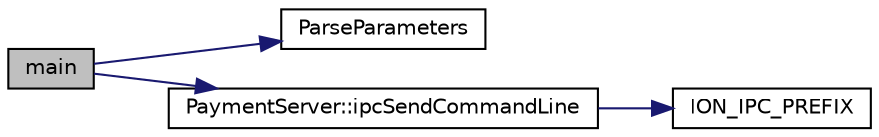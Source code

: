 digraph "main"
{
  edge [fontname="Helvetica",fontsize="10",labelfontname="Helvetica",labelfontsize="10"];
  node [fontname="Helvetica",fontsize="10",shape=record];
  rankdir="LR";
  Node2 [label="main",height=0.2,width=0.4,color="black", fillcolor="grey75", style="filled", fontcolor="black"];
  Node2 -> Node3 [color="midnightblue",fontsize="10",style="solid",fontname="Helvetica"];
  Node3 [label="ParseParameters",height=0.2,width=0.4,color="black", fillcolor="white", style="filled",URL="$df/d2d/util_8cpp.html#a4cfc6f116964c12bc24442828c2da007"];
  Node2 -> Node4 [color="midnightblue",fontsize="10",style="solid",fontname="Helvetica"];
  Node4 [label="PaymentServer::ipcSendCommandLine",height=0.2,width=0.4,color="black", fillcolor="white", style="filled",URL="$de/dd5/class_payment_server.html#a1cc71c8771bce09eac09f342a4d48220"];
  Node4 -> Node5 [color="midnightblue",fontsize="10",style="solid",fontname="Helvetica"];
  Node5 [label="ION_IPC_PREFIX",height=0.2,width=0.4,color="black", fillcolor="white", style="filled",URL="$d5/dec/paymentserver_8cpp.html#a3b83d22ee80b109d2be2aa8799915a45"];
}
